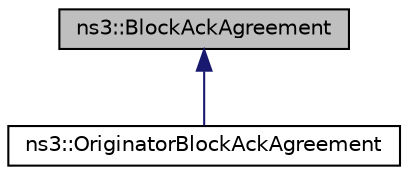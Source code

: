 digraph "ns3::BlockAckAgreement"
{
 // LATEX_PDF_SIZE
  edge [fontname="Helvetica",fontsize="10",labelfontname="Helvetica",labelfontsize="10"];
  node [fontname="Helvetica",fontsize="10",shape=record];
  Node1 [label="ns3::BlockAckAgreement",height=0.2,width=0.4,color="black", fillcolor="grey75", style="filled", fontcolor="black",tooltip="Maintains information for a block ack agreement."];
  Node1 -> Node2 [dir="back",color="midnightblue",fontsize="10",style="solid",fontname="Helvetica"];
  Node2 [label="ns3::OriginatorBlockAckAgreement",height=0.2,width=0.4,color="black", fillcolor="white", style="filled",URL="$classns3_1_1_originator_block_ack_agreement.html",tooltip="Maintains the state and information about transmitted MPDUs with Ack Policy set to Block Ack for an o..."];
}

